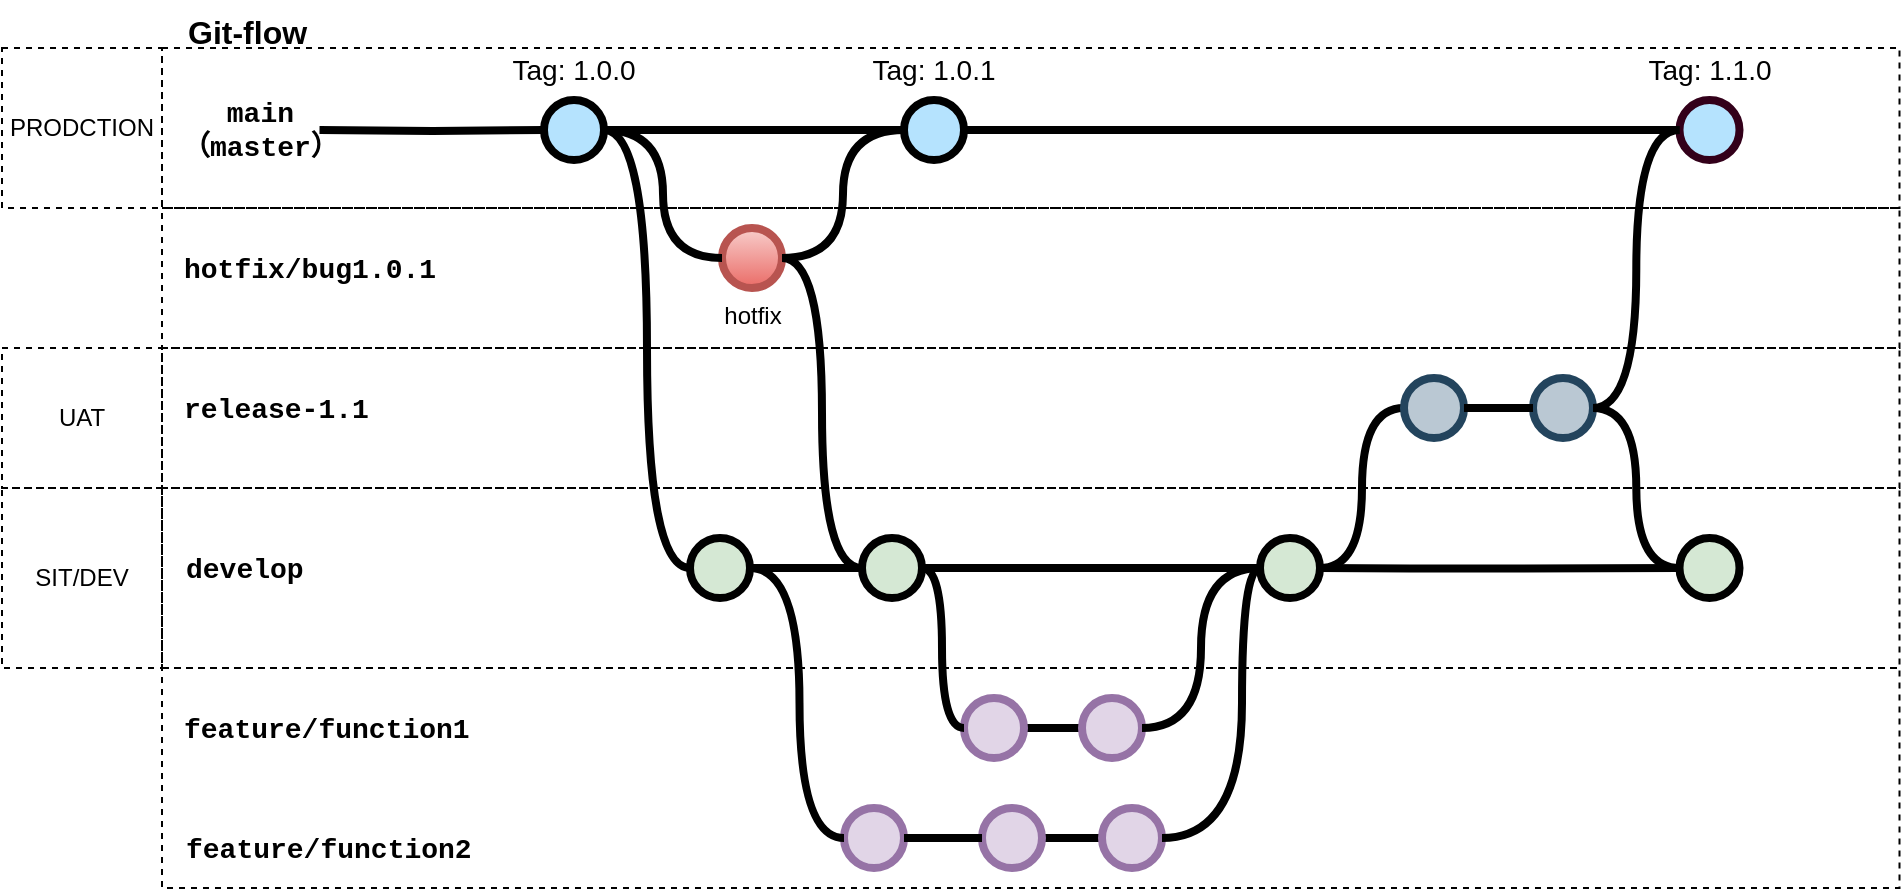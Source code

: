 <mxfile version="20.5.3" type="github">
  <diagram id="yPxyJZ8AM_hMuL3Unpa9" name="complex gitflow">
    <mxGraphModel dx="1240" dy="690" grid="1" gridSize="10" guides="1" tooltips="1" connect="1" arrows="1" fold="1" page="1" pageScale="1" pageWidth="1100" pageHeight="850" math="0" shadow="0">
      <root>
        <mxCell id="0" />
        <mxCell id="1" parent="0" />
        <mxCell id="VfWHAWnTlBXSzCJ28ZWU-29" value="" style="text;html=1;strokeColor=default;fillColor=none;align=left;verticalAlign=middle;whiteSpace=wrap;overflow=hidden;fontSize=14;fontStyle=0;fontColor=#009900;dashed=1;" vertex="1" parent="1">
          <mxGeometry x="170" y="390" width="868.75" height="90" as="geometry" />
        </mxCell>
        <mxCell id="uWUnNED6HEl2aK5fdaIb-88" value="" style="text;html=1;strokeColor=default;fillColor=none;align=left;verticalAlign=middle;whiteSpace=wrap;overflow=hidden;fontSize=14;fontStyle=0;fontColor=#009900;dashed=1;" parent="1" vertex="1">
          <mxGeometry x="170" y="480" width="868.75" height="110" as="geometry" />
        </mxCell>
        <mxCell id="VfWHAWnTlBXSzCJ28ZWU-30" value="" style="text;html=1;strokeColor=default;fillColor=none;align=left;verticalAlign=middle;whiteSpace=wrap;overflow=hidden;fontSize=14;fontStyle=0;fontColor=#009900;dashed=1;" vertex="1" parent="1">
          <mxGeometry x="170" y="320" width="868.75" height="70" as="geometry" />
        </mxCell>
        <mxCell id="VfWHAWnTlBXSzCJ28ZWU-31" value="" style="text;html=1;strokeColor=default;fillColor=none;align=left;verticalAlign=middle;whiteSpace=wrap;overflow=hidden;fontSize=14;fontStyle=0;fontColor=#009900;dashed=1;" vertex="1" parent="1">
          <mxGeometry x="170" y="250" width="868.75" height="70" as="geometry" />
        </mxCell>
        <mxCell id="VfWHAWnTlBXSzCJ28ZWU-32" value="" style="text;html=1;strokeColor=default;fillColor=none;align=left;verticalAlign=middle;whiteSpace=wrap;overflow=hidden;fontSize=14;fontStyle=0;fontColor=#009900;dashed=1;" vertex="1" parent="1">
          <mxGeometry x="170" y="170" width="868.75" height="80" as="geometry" />
        </mxCell>
        <mxCell id="uWUnNED6HEl2aK5fdaIb-8" value="" style="edgeStyle=orthogonalEdgeStyle;rounded=0;html=1;jettySize=auto;orthogonalLoop=1;plain-blue;endArrow=none;endFill=0;strokeWidth=4;strokeColor=#000000;" parent="1" source="uWUnNED6HEl2aK5fdaIb-10" target="VfWHAWnTlBXSzCJ28ZWU-3" edge="1">
          <mxGeometry x="391" y="211" as="geometry">
            <mxPoint x="498.75" y="211" as="targetPoint" />
          </mxGeometry>
        </mxCell>
        <mxCell id="uWUnNED6HEl2aK5fdaIb-10" value="" style="verticalLabelPosition=bottom;verticalAlign=top;html=1;strokeWidth=4;shape=mxgraph.flowchart.on-page_reference;plain-blue;gradientColor=none;fillColor=#B5E3Fe;strokeColor=#000000;" parent="1" vertex="1">
          <mxGeometry x="361" y="196" width="30" height="30" as="geometry" />
        </mxCell>
        <mxCell id="uWUnNED6HEl2aK5fdaIb-109" value="" style="verticalLabelPosition=bottom;verticalAlign=top;html=1;strokeWidth=4;shape=mxgraph.flowchart.on-page_reference;plain-blue;gradientColor=none;strokeColor=#33001A;fillColor=#B5E3FE;" parent="1" vertex="1">
          <mxGeometry x="928.75" y="196" width="30" height="30" as="geometry" />
        </mxCell>
        <mxCell id="uWUnNED6HEl2aK5fdaIb-12" value="" style="edgeStyle=orthogonalEdgeStyle;rounded=0;html=1;jettySize=auto;orthogonalLoop=1;strokeWidth=4;endArrow=none;endFill=0;" parent="1" target="uWUnNED6HEl2aK5fdaIb-10" edge="1">
          <mxGeometry x="291" y="211" as="geometry">
            <mxPoint x="248.75" y="211" as="sourcePoint" />
          </mxGeometry>
        </mxCell>
        <mxCell id="uWUnNED6HEl2aK5fdaIb-13" value="main（master）" style="text;html=1;strokeColor=none;fillColor=none;align=center;verticalAlign=middle;whiteSpace=wrap;overflow=hidden;fontSize=14;fontStyle=1;fontFamily=Courier New;" parent="1" vertex="1">
          <mxGeometry x="178.75" y="190" width="77" height="42" as="geometry" />
        </mxCell>
        <mxCell id="uWUnNED6HEl2aK5fdaIb-14" style="edgeStyle=orthogonalEdgeStyle;curved=1;rounded=0;html=1;exitX=1;exitY=0.5;exitPerimeter=0;endArrow=none;endFill=0;jettySize=auto;orthogonalLoop=1;strokeWidth=4;fontSize=15;" parent="1" source="uWUnNED6HEl2aK5fdaIb-15" target="uWUnNED6HEl2aK5fdaIb-17" edge="1">
          <mxGeometry relative="1" as="geometry" />
        </mxCell>
        <mxCell id="uWUnNED6HEl2aK5fdaIb-15" value="" style="verticalLabelPosition=bottom;verticalAlign=top;html=1;strokeWidth=4;shape=mxgraph.flowchart.on-page_reference;plain-purple;gradientColor=none;strokeColor=#000000;fillColor=#D5E8D4;" parent="1" vertex="1">
          <mxGeometry x="434" y="415" width="30" height="30" as="geometry" />
        </mxCell>
        <mxCell id="uWUnNED6HEl2aK5fdaIb-16" style="edgeStyle=orthogonalEdgeStyle;curved=1;rounded=0;html=1;exitX=1;exitY=0.5;exitPerimeter=0;entryX=0;entryY=0.5;entryPerimeter=0;endArrow=none;endFill=0;jettySize=auto;orthogonalLoop=1;strokeWidth=4;fontSize=15;entryDx=0;entryDy=0;" parent="1" source="uWUnNED6HEl2aK5fdaIb-17" target="uWUnNED6HEl2aK5fdaIb-104" edge="1">
          <mxGeometry relative="1" as="geometry">
            <mxPoint x="660" y="430" as="targetPoint" />
          </mxGeometry>
        </mxCell>
        <mxCell id="uWUnNED6HEl2aK5fdaIb-17" value="" style="verticalLabelPosition=bottom;verticalAlign=top;html=1;strokeWidth=4;shape=mxgraph.flowchart.on-page_reference;plain-purple;gradientColor=none;strokeColor=#000000;fillColor=#D5E8D4;" parent="1" vertex="1">
          <mxGeometry x="520" y="415" width="30" height="30" as="geometry" />
        </mxCell>
        <mxCell id="uWUnNED6HEl2aK5fdaIb-20" value="hotfix/bug1.0.1" style="text;html=1;strokeColor=none;fillColor=none;align=left;verticalAlign=middle;whiteSpace=wrap;overflow=hidden;fontSize=14;fontStyle=1;fontFamily=Courier New;" parent="1" vertex="1">
          <mxGeometry x="178.75" y="270" width="130" height="20" as="geometry" />
        </mxCell>
        <mxCell id="uWUnNED6HEl2aK5fdaIb-71" value="" style="edgeStyle=orthogonalEdgeStyle;rounded=0;orthogonalLoop=1;jettySize=auto;html=1;endArrow=none;endFill=0;strokeWidth=4;" parent="1" source="uWUnNED6HEl2aK5fdaIb-69" target="uWUnNED6HEl2aK5fdaIb-70" edge="1">
          <mxGeometry relative="1" as="geometry" />
        </mxCell>
        <mxCell id="uWUnNED6HEl2aK5fdaIb-70" value="" style="verticalLabelPosition=bottom;verticalAlign=top;html=1;strokeWidth=4;shape=mxgraph.flowchart.on-page_reference;strokeColor=#9673a6;fillColor=#e1d5e7;" parent="1" vertex="1">
          <mxGeometry x="630" y="495" width="30" height="30" as="geometry" />
        </mxCell>
        <mxCell id="uWUnNED6HEl2aK5fdaIb-76" value="develop" style="text;html=1;strokeColor=none;fillColor=none;align=left;verticalAlign=middle;whiteSpace=wrap;overflow=hidden;fontSize=14;fontStyle=1;fontFamily=Courier New;" parent="1" vertex="1">
          <mxGeometry x="180" y="420" width="91" height="20" as="geometry" />
        </mxCell>
        <mxCell id="uWUnNED6HEl2aK5fdaIb-81" value="" style="edgeStyle=orthogonalEdgeStyle;rounded=0;orthogonalLoop=1;jettySize=auto;html=1;endArrow=none;endFill=0;strokeWidth=4;startArrow=none;" parent="1" source="VfWHAWnTlBXSzCJ28ZWU-20" target="uWUnNED6HEl2aK5fdaIb-84" edge="1">
          <mxGeometry relative="1" as="geometry" />
        </mxCell>
        <mxCell id="uWUnNED6HEl2aK5fdaIb-82" value="" style="verticalLabelPosition=bottom;verticalAlign=top;html=1;strokeWidth=4;shape=mxgraph.flowchart.on-page_reference;strokeColor=#9673a6;fillColor=#e1d5e7;" parent="1" vertex="1">
          <mxGeometry x="511" y="550" width="30" height="30" as="geometry" />
        </mxCell>
        <mxCell id="uWUnNED6HEl2aK5fdaIb-84" value="" style="verticalLabelPosition=bottom;verticalAlign=top;html=1;strokeWidth=4;shape=mxgraph.flowchart.on-page_reference;strokeColor=#9673a6;fillColor=#e1d5e7;" parent="1" vertex="1">
          <mxGeometry x="640" y="550" width="30" height="30" as="geometry" />
        </mxCell>
        <mxCell id="uWUnNED6HEl2aK5fdaIb-86" value="feature/function1" style="text;html=1;strokeColor=none;fillColor=none;align=left;verticalAlign=middle;whiteSpace=wrap;overflow=hidden;fontSize=14;fontStyle=1;fontFamily=Courier New;" parent="1" vertex="1">
          <mxGeometry x="178.75" y="500" width="170" height="20" as="geometry" />
        </mxCell>
        <mxCell id="uWUnNED6HEl2aK5fdaIb-103" value="Tag: 1.0.0" style="text;html=1;strokeColor=none;fillColor=none;align=center;verticalAlign=middle;whiteSpace=wrap;overflow=hidden;fontSize=14;" parent="1" vertex="1">
          <mxGeometry x="341" y="170" width="70" height="20" as="geometry" />
        </mxCell>
        <mxCell id="uWUnNED6HEl2aK5fdaIb-107" value="" style="edgeStyle=orthogonalEdgeStyle;curved=1;rounded=0;orthogonalLoop=1;jettySize=auto;html=1;endArrow=none;endFill=0;strokeWidth=4;fontFamily=Courier New;fontColor=#009900;entryX=0;entryY=0.5;entryDx=0;entryDy=0;entryPerimeter=0;" parent="1" source="uWUnNED6HEl2aK5fdaIb-104" target="VfWHAWnTlBXSzCJ28ZWU-9" edge="1">
          <mxGeometry relative="1" as="geometry" />
        </mxCell>
        <mxCell id="uWUnNED6HEl2aK5fdaIb-104" value="" style="verticalLabelPosition=bottom;verticalAlign=top;html=1;strokeWidth=4;shape=mxgraph.flowchart.on-page_reference;plain-purple;gradientColor=none;strokeColor=#000000;fillColor=#D5E8D4;" parent="1" vertex="1">
          <mxGeometry x="719" y="415" width="30" height="30" as="geometry" />
        </mxCell>
        <mxCell id="uWUnNED6HEl2aK5fdaIb-106" value="" style="verticalLabelPosition=bottom;verticalAlign=top;html=1;strokeWidth=4;shape=mxgraph.flowchart.on-page_reference;plain-purple;gradientColor=none;strokeColor=#000000;fillColor=#D5E8D4;" parent="1" vertex="1">
          <mxGeometry x="928.75" y="415" width="30" height="30" as="geometry" />
        </mxCell>
        <mxCell id="uWUnNED6HEl2aK5fdaIb-116" value="Tag: 1.1.0" style="text;html=1;strokeColor=none;fillColor=none;align=center;verticalAlign=middle;whiteSpace=wrap;overflow=hidden;fontSize=14;" parent="1" vertex="1">
          <mxGeometry x="888.75" y="170" width="110" height="20" as="geometry" />
        </mxCell>
        <UserObject label="Git-flow" link="https://nvie.com/posts/a-successful-git-branching-model/" id="9hBKPDzoitwpIBdzFDQ7-2">
          <mxCell style="text;whiteSpace=wrap;html=1;fontStyle=1;fontSize=16;" parent="1" vertex="1">
            <mxGeometry x="181.06" y="146" width="88.87" height="20" as="geometry" />
          </mxCell>
        </UserObject>
        <mxCell id="9hBKPDzoitwpIBdzFDQ7-21" value="" style="edgeStyle=orthogonalEdgeStyle;rounded=0;orthogonalLoop=1;jettySize=auto;html=1;fontSize=15;endArrow=none;endFill=0;strokeWidth=4;startArrow=none;" parent="1" source="VfWHAWnTlBXSzCJ28ZWU-3" target="uWUnNED6HEl2aK5fdaIb-109" edge="1">
          <mxGeometry relative="1" as="geometry">
            <mxPoint x="791.0" y="211" as="targetPoint" />
            <mxPoint x="528.75" y="211" as="sourcePoint" />
          </mxGeometry>
        </mxCell>
        <mxCell id="9hBKPDzoitwpIBdzFDQ7-61" value="Tag: 1.0.1" style="text;html=1;strokeColor=none;fillColor=none;align=center;verticalAlign=middle;whiteSpace=wrap;overflow=hidden;fontSize=14;" parent="1" vertex="1">
          <mxGeometry x="521" y="170" width="70" height="20" as="geometry" />
        </mxCell>
        <mxCell id="uWUnNED6HEl2aK5fdaIb-69" value="" style="verticalLabelPosition=bottom;verticalAlign=top;html=1;strokeWidth=4;shape=mxgraph.flowchart.on-page_reference;strokeColor=#9673a6;fillColor=#e1d5e7;" parent="1" vertex="1">
          <mxGeometry x="571" y="495" width="30" height="30" as="geometry" />
        </mxCell>
        <mxCell id="VfWHAWnTlBXSzCJ28ZWU-2" value="hotfix" style="verticalLabelPosition=bottom;verticalAlign=top;html=1;strokeWidth=4;shape=mxgraph.flowchart.on-page_reference;plain-blue;gradientColor=#EA6B66;strokeColor=#B85450;fillColor=#F8CECC;" vertex="1" parent="1">
          <mxGeometry x="450" y="260" width="30" height="30" as="geometry" />
        </mxCell>
        <mxCell id="VfWHAWnTlBXSzCJ28ZWU-4" style="edgeStyle=orthogonalEdgeStyle;curved=1;rounded=0;html=1;entryX=0;entryY=0.5;entryPerimeter=0;endArrow=none;endFill=0;jettySize=auto;orthogonalLoop=1;strokeWidth=4;fontSize=15;entryDx=0;entryDy=0;" edge="1" parent="1" source="uWUnNED6HEl2aK5fdaIb-10" target="VfWHAWnTlBXSzCJ28ZWU-2">
          <mxGeometry relative="1" as="geometry">
            <mxPoint x="401" y="221" as="sourcePoint" />
            <mxPoint x="444" y="465" as="targetPoint" />
          </mxGeometry>
        </mxCell>
        <mxCell id="VfWHAWnTlBXSzCJ28ZWU-6" style="edgeStyle=orthogonalEdgeStyle;curved=1;rounded=0;html=1;exitX=1;exitY=0.5;exitPerimeter=0;entryX=0;entryY=0.5;entryPerimeter=0;endArrow=none;endFill=0;jettySize=auto;orthogonalLoop=1;strokeWidth=4;fontSize=15;exitDx=0;exitDy=0;entryDx=0;entryDy=0;" edge="1" parent="1" source="VfWHAWnTlBXSzCJ28ZWU-2" target="VfWHAWnTlBXSzCJ28ZWU-3">
          <mxGeometry relative="1" as="geometry">
            <mxPoint x="684" y="465" as="sourcePoint" />
            <mxPoint x="731" y="221" as="targetPoint" />
          </mxGeometry>
        </mxCell>
        <mxCell id="VfWHAWnTlBXSzCJ28ZWU-3" value="" style="verticalLabelPosition=bottom;verticalAlign=top;html=1;strokeWidth=4;shape=mxgraph.flowchart.on-page_reference;plain-blue;gradientColor=none;fillColor=#B5E3Fe;strokeColor=#000000;" vertex="1" parent="1">
          <mxGeometry x="541" y="196" width="30" height="30" as="geometry" />
        </mxCell>
        <mxCell id="VfWHAWnTlBXSzCJ28ZWU-7" value="" style="edgeStyle=orthogonalEdgeStyle;rounded=0;orthogonalLoop=1;jettySize=auto;html=1;fontSize=15;endArrow=none;endFill=0;strokeWidth=4;entryX=0;entryY=0.5;entryDx=0;entryDy=0;entryPerimeter=0;" edge="1" parent="1" target="VfWHAWnTlBXSzCJ28ZWU-3">
          <mxGeometry relative="1" as="geometry">
            <mxPoint x="721" y="211" as="targetPoint" />
            <mxPoint x="528.75" y="211" as="sourcePoint" />
          </mxGeometry>
        </mxCell>
        <mxCell id="VfWHAWnTlBXSzCJ28ZWU-8" value="release-1.1" style="text;html=1;strokeColor=none;fillColor=none;align=left;verticalAlign=middle;whiteSpace=wrap;overflow=hidden;fontSize=14;fontStyle=1;fontFamily=Courier New;" vertex="1" parent="1">
          <mxGeometry x="178.75" y="340" width="110" height="20" as="geometry" />
        </mxCell>
        <mxCell id="VfWHAWnTlBXSzCJ28ZWU-9" value="" style="verticalLabelPosition=bottom;verticalAlign=top;html=1;strokeWidth=4;shape=mxgraph.flowchart.on-page_reference;strokeColor=#23445d;fillColor=#bac8d3;" vertex="1" parent="1">
          <mxGeometry x="791" y="335" width="30" height="30" as="geometry" />
        </mxCell>
        <mxCell id="VfWHAWnTlBXSzCJ28ZWU-10" style="edgeStyle=orthogonalEdgeStyle;curved=1;rounded=0;html=1;entryX=0;entryY=0.5;entryPerimeter=0;endArrow=none;endFill=0;jettySize=auto;orthogonalLoop=1;strokeWidth=4;fontSize=15;entryDx=0;entryDy=0;exitX=1;exitY=0.5;exitDx=0;exitDy=0;exitPerimeter=0;" edge="1" parent="1" source="uWUnNED6HEl2aK5fdaIb-10" target="uWUnNED6HEl2aK5fdaIb-15">
          <mxGeometry relative="1" as="geometry">
            <mxPoint x="401" y="221" as="sourcePoint" />
            <mxPoint x="460" y="285" as="targetPoint" />
          </mxGeometry>
        </mxCell>
        <mxCell id="VfWHAWnTlBXSzCJ28ZWU-12" value="feature/function2" style="text;html=1;strokeColor=none;fillColor=none;align=left;verticalAlign=middle;whiteSpace=wrap;overflow=hidden;fontSize=14;fontStyle=1;fontFamily=Courier New;" vertex="1" parent="1">
          <mxGeometry x="180" y="560" width="158.75" height="20" as="geometry" />
        </mxCell>
        <mxCell id="VfWHAWnTlBXSzCJ28ZWU-13" style="edgeStyle=orthogonalEdgeStyle;curved=1;rounded=0;html=1;exitX=1;exitY=0.5;exitPerimeter=0;entryX=0;entryY=0.5;entryPerimeter=0;endArrow=none;endFill=0;jettySize=auto;orthogonalLoop=1;strokeWidth=4;fontSize=15;exitDx=0;exitDy=0;entryDx=0;entryDy=0;" edge="1" parent="1" source="VfWHAWnTlBXSzCJ28ZWU-2" target="uWUnNED6HEl2aK5fdaIb-17">
          <mxGeometry relative="1" as="geometry">
            <mxPoint x="490" y="285" as="sourcePoint" />
            <mxPoint x="551" y="221" as="targetPoint" />
          </mxGeometry>
        </mxCell>
        <mxCell id="VfWHAWnTlBXSzCJ28ZWU-14" style="edgeStyle=orthogonalEdgeStyle;curved=1;rounded=0;html=1;entryX=0;entryY=0.5;entryPerimeter=0;endArrow=none;endFill=0;jettySize=auto;orthogonalLoop=1;strokeWidth=4;fontSize=15;entryDx=0;entryDy=0;exitX=1;exitY=0.5;exitDx=0;exitDy=0;exitPerimeter=0;" edge="1" parent="1" source="uWUnNED6HEl2aK5fdaIb-17" target="uWUnNED6HEl2aK5fdaIb-69">
          <mxGeometry relative="1" as="geometry">
            <mxPoint x="570" y="430" as="sourcePoint" />
            <mxPoint x="551" y="440" as="targetPoint" />
            <Array as="points">
              <mxPoint x="560" y="430" />
              <mxPoint x="560" y="510" />
            </Array>
          </mxGeometry>
        </mxCell>
        <mxCell id="VfWHAWnTlBXSzCJ28ZWU-17" style="edgeStyle=orthogonalEdgeStyle;curved=1;rounded=0;html=1;exitX=1;exitY=0.5;exitPerimeter=0;entryX=0;entryY=0.5;entryPerimeter=0;endArrow=none;endFill=0;jettySize=auto;orthogonalLoop=1;strokeWidth=4;fontSize=15;exitDx=0;exitDy=0;entryDx=0;entryDy=0;" edge="1" parent="1" source="uWUnNED6HEl2aK5fdaIb-15" target="uWUnNED6HEl2aK5fdaIb-82">
          <mxGeometry relative="1" as="geometry">
            <mxPoint x="474" y="440" as="sourcePoint" />
            <mxPoint x="521" y="520" as="targetPoint" />
            <Array as="points">
              <mxPoint x="488.75" y="430" />
              <mxPoint x="488.75" y="565" />
            </Array>
          </mxGeometry>
        </mxCell>
        <mxCell id="VfWHAWnTlBXSzCJ28ZWU-19" style="edgeStyle=orthogonalEdgeStyle;curved=1;rounded=0;orthogonalLoop=1;jettySize=auto;html=1;entryX=0;entryY=0.5;entryDx=0;entryDy=0;entryPerimeter=0;endArrow=none;endFill=0;strokeWidth=4;fontFamily=Courier New;fontColor=#009900;exitX=1;exitY=0.5;exitDx=0;exitDy=0;exitPerimeter=0;" edge="1" parent="1" source="uWUnNED6HEl2aK5fdaIb-84" target="uWUnNED6HEl2aK5fdaIb-104">
          <mxGeometry relative="1" as="geometry">
            <mxPoint x="831" y="545" as="sourcePoint" />
            <mxPoint x="891" y="465" as="targetPoint" />
            <Array as="points">
              <mxPoint x="710" y="565" />
              <mxPoint x="710" y="430" />
            </Array>
          </mxGeometry>
        </mxCell>
        <mxCell id="VfWHAWnTlBXSzCJ28ZWU-20" value="" style="verticalLabelPosition=bottom;verticalAlign=top;html=1;strokeWidth=4;shape=mxgraph.flowchart.on-page_reference;strokeColor=#9673a6;fillColor=#e1d5e7;" vertex="1" parent="1">
          <mxGeometry x="580" y="550" width="30" height="30" as="geometry" />
        </mxCell>
        <mxCell id="VfWHAWnTlBXSzCJ28ZWU-21" value="" style="edgeStyle=orthogonalEdgeStyle;rounded=0;orthogonalLoop=1;jettySize=auto;html=1;endArrow=none;endFill=0;strokeWidth=4;" edge="1" parent="1" source="uWUnNED6HEl2aK5fdaIb-82" target="VfWHAWnTlBXSzCJ28ZWU-20">
          <mxGeometry relative="1" as="geometry">
            <mxPoint x="521" y="565" as="sourcePoint" />
            <mxPoint x="621" y="565" as="targetPoint" />
          </mxGeometry>
        </mxCell>
        <mxCell id="VfWHAWnTlBXSzCJ28ZWU-22" value="" style="verticalLabelPosition=bottom;verticalAlign=top;html=1;strokeWidth=4;shape=mxgraph.flowchart.on-page_reference;strokeColor=#23445d;fillColor=#bac8d3;" vertex="1" parent="1">
          <mxGeometry x="855.5" y="335" width="30" height="30" as="geometry" />
        </mxCell>
        <mxCell id="VfWHAWnTlBXSzCJ28ZWU-23" value="" style="edgeStyle=orthogonalEdgeStyle;curved=1;rounded=0;orthogonalLoop=1;jettySize=auto;html=1;endArrow=none;endFill=0;strokeWidth=4;fontFamily=Courier New;fontColor=#009900;entryX=0;entryY=0.5;entryDx=0;entryDy=0;entryPerimeter=0;exitX=1;exitY=0.5;exitDx=0;exitDy=0;exitPerimeter=0;" edge="1" parent="1" source="VfWHAWnTlBXSzCJ28ZWU-9" target="VfWHAWnTlBXSzCJ28ZWU-22">
          <mxGeometry relative="1" as="geometry">
            <mxPoint x="759" y="440.04" as="sourcePoint" />
            <mxPoint x="801" y="360" as="targetPoint" />
          </mxGeometry>
        </mxCell>
        <mxCell id="VfWHAWnTlBXSzCJ28ZWU-24" style="edgeStyle=orthogonalEdgeStyle;curved=1;rounded=0;html=1;endArrow=none;endFill=0;jettySize=auto;orthogonalLoop=1;strokeWidth=4;fontSize=15;" edge="1" parent="1" target="uWUnNED6HEl2aK5fdaIb-106">
          <mxGeometry relative="1" as="geometry">
            <mxPoint x="748.75" y="430" as="sourcePoint" />
            <mxPoint x="658.75" y="440" as="targetPoint" />
          </mxGeometry>
        </mxCell>
        <mxCell id="VfWHAWnTlBXSzCJ28ZWU-25" value="" style="edgeStyle=orthogonalEdgeStyle;curved=1;rounded=0;orthogonalLoop=1;jettySize=auto;html=1;endArrow=none;endFill=0;strokeWidth=4;fontFamily=Courier New;fontColor=#009900;entryX=0;entryY=0.5;entryDx=0;entryDy=0;entryPerimeter=0;exitX=1;exitY=0.5;exitDx=0;exitDy=0;exitPerimeter=0;" edge="1" parent="1" source="VfWHAWnTlBXSzCJ28ZWU-22" target="uWUnNED6HEl2aK5fdaIb-109">
          <mxGeometry relative="1" as="geometry">
            <mxPoint x="759.0" y="440.0" as="sourcePoint" />
            <mxPoint x="801.0" y="360.0" as="targetPoint" />
          </mxGeometry>
        </mxCell>
        <mxCell id="VfWHAWnTlBXSzCJ28ZWU-26" value="" style="edgeStyle=orthogonalEdgeStyle;curved=1;rounded=0;orthogonalLoop=1;jettySize=auto;html=1;endArrow=none;endFill=0;strokeWidth=4;fontFamily=Courier New;fontColor=#009900;entryX=0;entryY=0.5;entryDx=0;entryDy=0;entryPerimeter=0;exitX=1;exitY=0.5;exitDx=0;exitDy=0;exitPerimeter=0;" edge="1" parent="1" source="VfWHAWnTlBXSzCJ28ZWU-22" target="uWUnNED6HEl2aK5fdaIb-106">
          <mxGeometry relative="1" as="geometry">
            <mxPoint x="895.5" y="360.0" as="sourcePoint" />
            <mxPoint x="970" y="221" as="targetPoint" />
          </mxGeometry>
        </mxCell>
        <mxCell id="VfWHAWnTlBXSzCJ28ZWU-36" value="PRODCTION" style="rounded=0;whiteSpace=wrap;html=1;dashed=1;strokeColor=default;fillColor=none;" vertex="1" parent="1">
          <mxGeometry x="90" y="170" width="80" height="80" as="geometry" />
        </mxCell>
        <mxCell id="VfWHAWnTlBXSzCJ28ZWU-37" value="UAT" style="rounded=0;whiteSpace=wrap;html=1;dashed=1;strokeColor=default;fillColor=none;" vertex="1" parent="1">
          <mxGeometry x="90" y="320" width="80" height="70" as="geometry" />
        </mxCell>
        <mxCell id="VfWHAWnTlBXSzCJ28ZWU-38" value="SIT/DEV" style="rounded=0;whiteSpace=wrap;html=1;dashed=1;strokeColor=default;fillColor=none;" vertex="1" parent="1">
          <mxGeometry x="90" y="390" width="80" height="90" as="geometry" />
        </mxCell>
        <mxCell id="VfWHAWnTlBXSzCJ28ZWU-41" value="" style="edgeStyle=orthogonalEdgeStyle;curved=1;rounded=0;orthogonalLoop=1;jettySize=auto;html=1;endArrow=none;endFill=0;strokeWidth=4;fontFamily=Courier New;fontColor=#009900;entryX=0;entryY=0.5;entryDx=0;entryDy=0;entryPerimeter=0;exitX=1;exitY=0.5;exitDx=0;exitDy=0;exitPerimeter=0;" edge="1" parent="1" source="uWUnNED6HEl2aK5fdaIb-70" target="uWUnNED6HEl2aK5fdaIb-104">
          <mxGeometry relative="1" as="geometry">
            <mxPoint x="759" y="440.024" as="sourcePoint" />
            <mxPoint x="801" y="360" as="targetPoint" />
          </mxGeometry>
        </mxCell>
      </root>
    </mxGraphModel>
  </diagram>
</mxfile>

